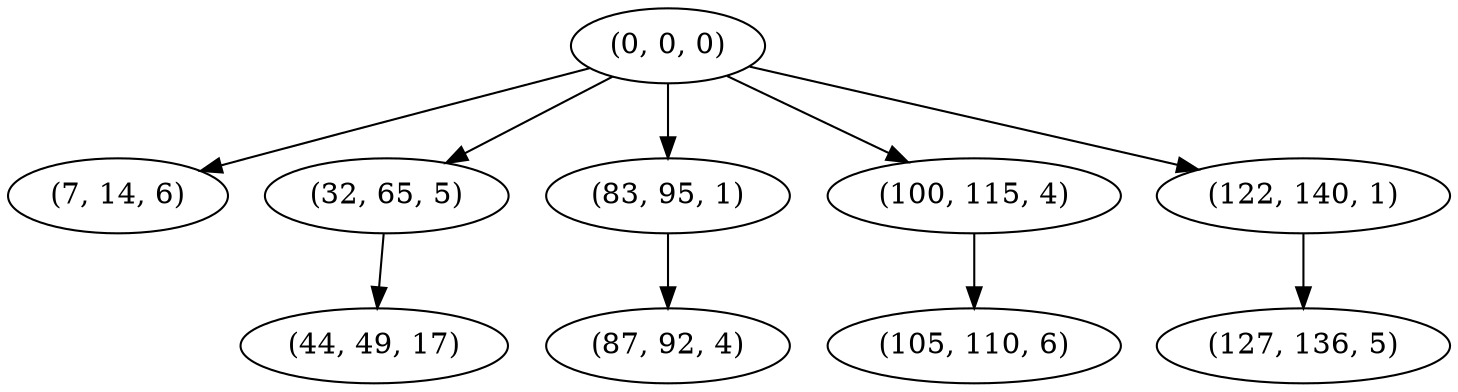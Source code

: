 digraph tree {
    "(0, 0, 0)";
    "(7, 14, 6)";
    "(32, 65, 5)";
    "(44, 49, 17)";
    "(83, 95, 1)";
    "(87, 92, 4)";
    "(100, 115, 4)";
    "(105, 110, 6)";
    "(122, 140, 1)";
    "(127, 136, 5)";
    "(0, 0, 0)" -> "(7, 14, 6)";
    "(0, 0, 0)" -> "(32, 65, 5)";
    "(0, 0, 0)" -> "(83, 95, 1)";
    "(0, 0, 0)" -> "(100, 115, 4)";
    "(0, 0, 0)" -> "(122, 140, 1)";
    "(32, 65, 5)" -> "(44, 49, 17)";
    "(83, 95, 1)" -> "(87, 92, 4)";
    "(100, 115, 4)" -> "(105, 110, 6)";
    "(122, 140, 1)" -> "(127, 136, 5)";
}
